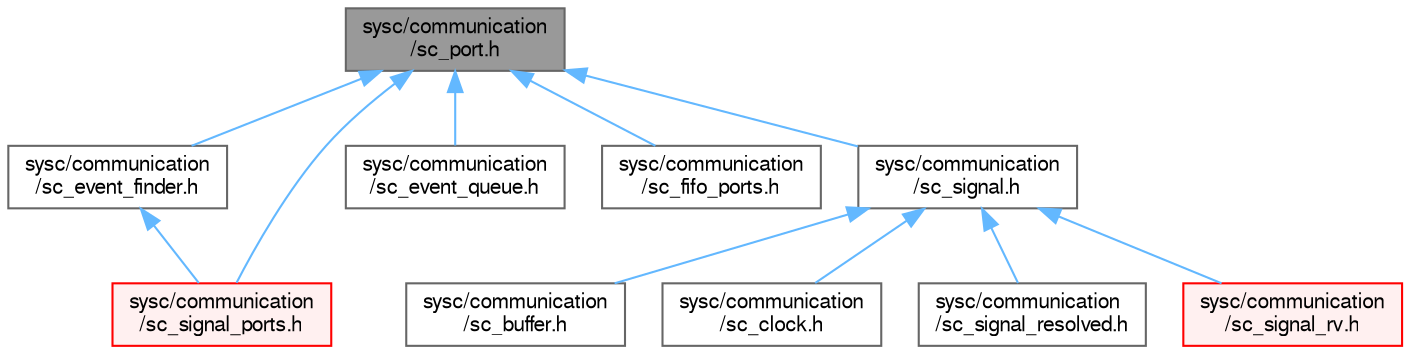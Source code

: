 digraph "sysc/communication/sc_port.h"
{
 // LATEX_PDF_SIZE
  bgcolor="transparent";
  edge [fontname=FreeSans,fontsize=10,labelfontname=FreeSans,labelfontsize=10];
  node [fontname=FreeSans,fontsize=10,shape=box,height=0.2,width=0.4];
  Node1 [id="Node000001",label="sysc/communication\l/sc_port.h",height=0.2,width=0.4,color="gray40", fillcolor="grey60", style="filled", fontcolor="black",tooltip=" "];
  Node1 -> Node2 [id="edge1_Node000001_Node000002",dir="back",color="steelblue1",style="solid",tooltip=" "];
  Node2 [id="Node000002",label="sysc/communication\l/sc_event_finder.h",height=0.2,width=0.4,color="grey40", fillcolor="white", style="filled",URL="$a00308.html",tooltip=" "];
  Node2 -> Node3 [id="edge2_Node000002_Node000003",dir="back",color="steelblue1",style="solid",tooltip=" "];
  Node3 [id="Node000003",label="sysc/communication\l/sc_signal_ports.h",height=0.2,width=0.4,color="red", fillcolor="#FFF0F0", style="filled",URL="$a00287.html",tooltip=" "];
  Node1 -> Node17 [id="edge3_Node000001_Node000017",dir="back",color="steelblue1",style="solid",tooltip=" "];
  Node17 [id="Node000017",label="sysc/communication\l/sc_event_queue.h",height=0.2,width=0.4,color="grey40", fillcolor="white", style="filled",URL="$a00299.html",tooltip=" "];
  Node1 -> Node18 [id="edge4_Node000001_Node000018",dir="back",color="steelblue1",style="solid",tooltip=" "];
  Node18 [id="Node000018",label="sysc/communication\l/sc_fifo_ports.h",height=0.2,width=0.4,color="grey40", fillcolor="white", style="filled",URL="$a00260.html",tooltip=" "];
  Node1 -> Node19 [id="edge5_Node000001_Node000019",dir="back",color="steelblue1",style="solid",tooltip=" "];
  Node19 [id="Node000019",label="sysc/communication\l/sc_signal.h",height=0.2,width=0.4,color="grey40", fillcolor="white", style="filled",URL="$a00296.html",tooltip=" "];
  Node19 -> Node20 [id="edge6_Node000019_Node000020",dir="back",color="steelblue1",style="solid",tooltip=" "];
  Node20 [id="Node000020",label="sysc/communication\l/sc_buffer.h",height=0.2,width=0.4,color="grey40", fillcolor="white", style="filled",URL="$a00263.html",tooltip=" "];
  Node19 -> Node21 [id="edge7_Node000019_Node000021",dir="back",color="steelblue1",style="solid",tooltip=" "];
  Node21 [id="Node000021",label="sysc/communication\l/sc_clock.h",height=0.2,width=0.4,color="grey40", fillcolor="white", style="filled",URL="$a00266.html",tooltip=" "];
  Node19 -> Node22 [id="edge8_Node000019_Node000022",dir="back",color="steelblue1",style="solid",tooltip=" "];
  Node22 [id="Node000022",label="sysc/communication\l/sc_signal_resolved.h",height=0.2,width=0.4,color="grey40", fillcolor="white", style="filled",URL="$a00290.html",tooltip=" "];
  Node19 -> Node23 [id="edge9_Node000019_Node000023",dir="back",color="steelblue1",style="solid",tooltip=" "];
  Node23 [id="Node000023",label="sysc/communication\l/sc_signal_rv.h",height=0.2,width=0.4,color="red", fillcolor="#FFF0F0", style="filled",URL="$a00275.html",tooltip=" "];
  Node1 -> Node3 [id="edge10_Node000001_Node000003",dir="back",color="steelblue1",style="solid",tooltip=" "];
}
